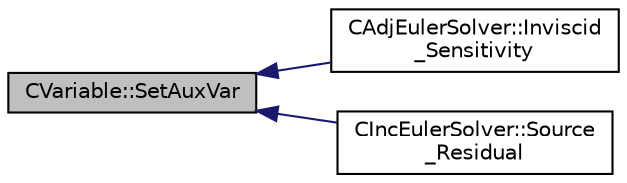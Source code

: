 digraph "CVariable::SetAuxVar"
{
  edge [fontname="Helvetica",fontsize="10",labelfontname="Helvetica",labelfontsize="10"];
  node [fontname="Helvetica",fontsize="10",shape=record];
  rankdir="LR";
  Node4385 [label="CVariable::SetAuxVar",height=0.2,width=0.4,color="black", fillcolor="grey75", style="filled", fontcolor="black"];
  Node4385 -> Node4386 [dir="back",color="midnightblue",fontsize="10",style="solid",fontname="Helvetica"];
  Node4386 [label="CAdjEulerSolver::Inviscid\l_Sensitivity",height=0.2,width=0.4,color="black", fillcolor="white", style="filled",URL="$class_c_adj_euler_solver.html#a35fcc75148b249c56e3625ba23196856",tooltip="Compute the inviscid sensitivity of the functional. "];
  Node4385 -> Node4387 [dir="back",color="midnightblue",fontsize="10",style="solid",fontname="Helvetica"];
  Node4387 [label="CIncEulerSolver::Source\l_Residual",height=0.2,width=0.4,color="black", fillcolor="white", style="filled",URL="$class_c_inc_euler_solver.html#aaa52f2305bb8f93d51fd0910c1ddeec9",tooltip="Source term integration. "];
}
